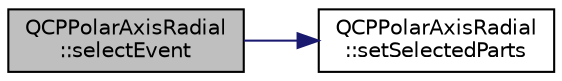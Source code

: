 digraph "QCPPolarAxisRadial::selectEvent"
{
 // LATEX_PDF_SIZE
  edge [fontname="Helvetica",fontsize="10",labelfontname="Helvetica",labelfontsize="10"];
  node [fontname="Helvetica",fontsize="10",shape=record];
  rankdir="LR";
  Node1 [label="QCPPolarAxisRadial\l::selectEvent",height=0.2,width=0.4,color="black", fillcolor="grey75", style="filled", fontcolor="black",tooltip=" "];
  Node1 -> Node2 [color="midnightblue",fontsize="10",style="solid",fontname="Helvetica"];
  Node2 [label="QCPPolarAxisRadial\l::setSelectedParts",height=0.2,width=0.4,color="black", fillcolor="white", style="filled",URL="$classQCPPolarAxisRadial.html#af629128cb82825d6a550fb6f87130c25",tooltip=" "];
}
